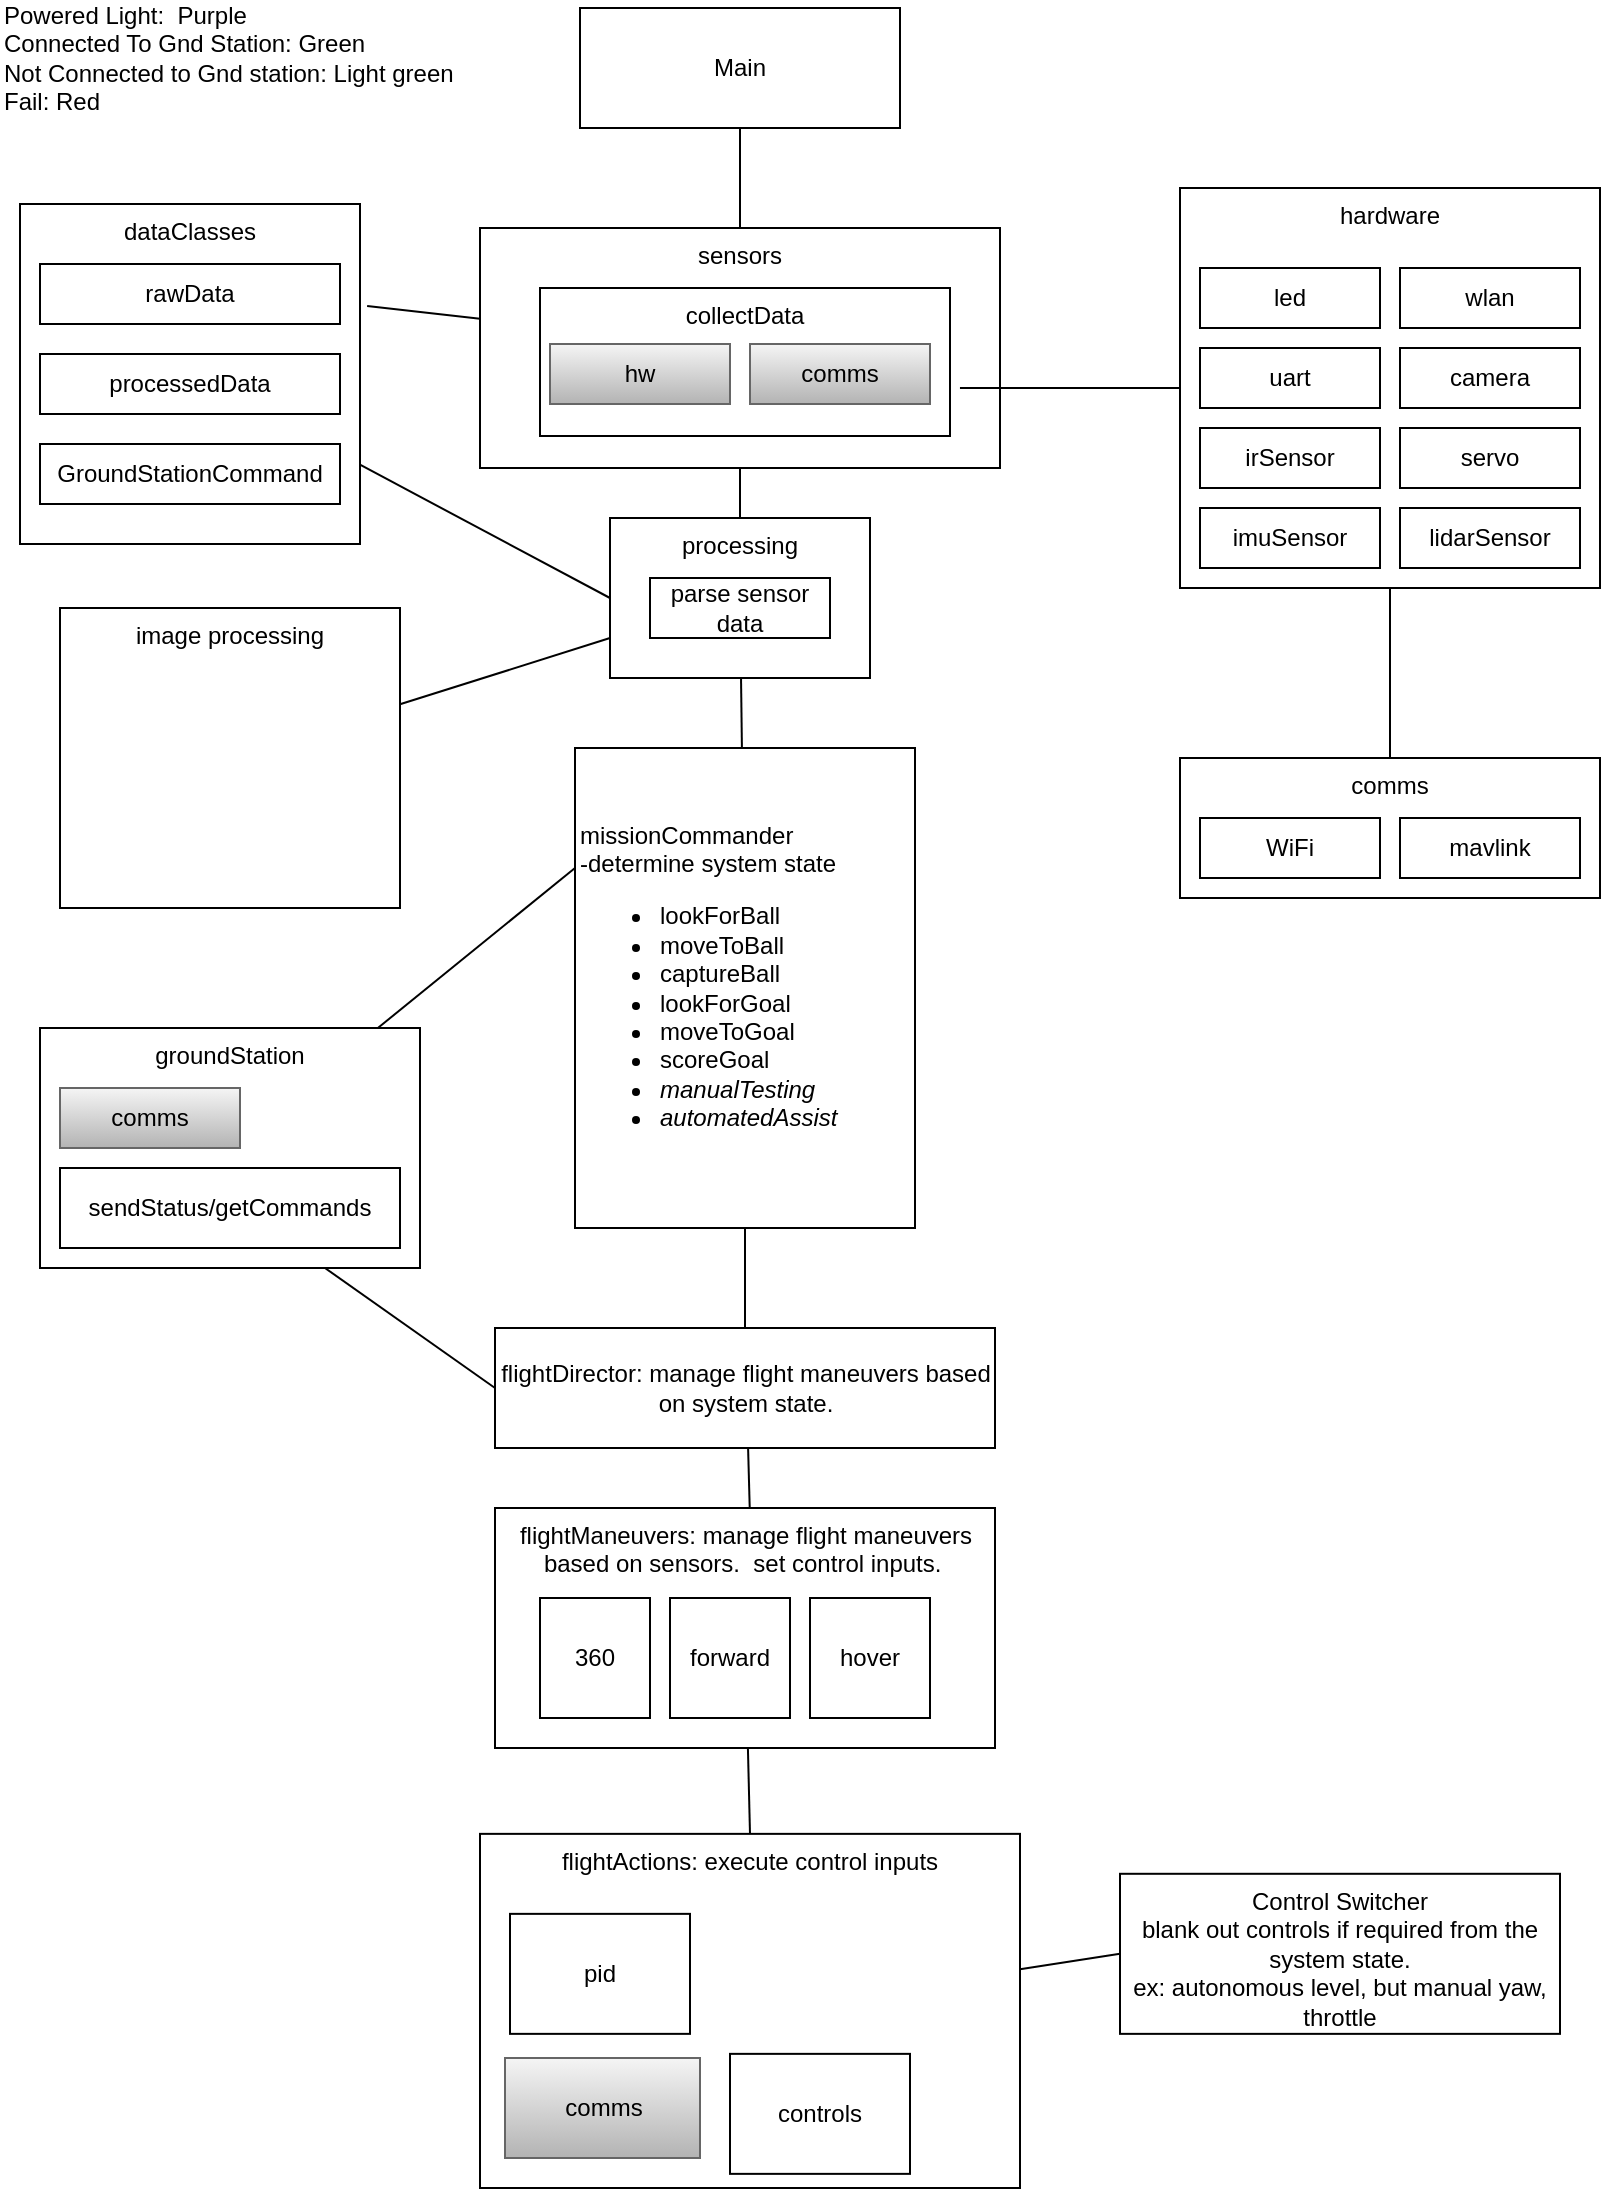 <mxfile>
    <diagram id="Q7u4f5cjRTNcx4XCTTsZ" name="Page-1">
        <mxGraphModel dx="656" dy="721" grid="1" gridSize="10" guides="1" tooltips="1" connect="1" arrows="1" fold="1" page="1" pageScale="1" pageWidth="850" pageHeight="1100" math="0" shadow="0">
            <root>
                <mxCell id="0"/>
                <mxCell id="1" parent="0"/>
                <mxCell id="8" value="" style="edgeStyle=none;html=1;endArrow=none;endFill=0;exitX=0.5;exitY=1;exitDx=0;exitDy=0;entryX=0.5;entryY=0;entryDx=0;entryDy=0;" parent="1" source="2" target="17" edge="1">
                    <mxGeometry relative="1" as="geometry">
                        <mxPoint x="349.31" y="180" as="sourcePoint"/>
                    </mxGeometry>
                </mxCell>
                <mxCell id="2" value="Main" style="rounded=0;whiteSpace=wrap;html=1;" parent="1" vertex="1">
                    <mxGeometry x="300" y="10" width="160" height="60" as="geometry"/>
                </mxCell>
                <mxCell id="9" value="" style="edgeStyle=none;html=1;endArrow=none;endFill=0;exitX=0.5;exitY=1;exitDx=0;exitDy=0;" parent="1" source="3" edge="1">
                    <mxGeometry relative="1" as="geometry">
                        <mxPoint x="398" y="622.93" as="sourcePoint"/>
                        <mxPoint x="382.5" y="672.93" as="targetPoint"/>
                    </mxGeometry>
                </mxCell>
                <mxCell id="3" value="missionCommander&lt;br&gt;-determine system state&lt;br&gt;&lt;ul&gt;&lt;li&gt;lookForBall&lt;/li&gt;&lt;li&gt;moveToBall&lt;/li&gt;&lt;li&gt;captureBall&lt;/li&gt;&lt;li&gt;lookForGoal&lt;/li&gt;&lt;li&gt;moveToGoal&lt;/li&gt;&lt;li&gt;scoreGoal&lt;/li&gt;&lt;li&gt;&lt;i&gt;manualTesting&lt;/i&gt;&lt;/li&gt;&lt;li&gt;&lt;i&gt;automatedAssist&lt;/i&gt;&lt;/li&gt;&lt;/ul&gt;" style="rounded=0;whiteSpace=wrap;html=1;align=left;" parent="1" vertex="1">
                    <mxGeometry x="297.5" y="380" width="170" height="240" as="geometry"/>
                </mxCell>
                <mxCell id="41" style="edgeStyle=none;html=1;entryX=0.5;entryY=0;entryDx=0;entryDy=0;endArrow=none;endFill=0;" parent="1" edge="1">
                    <mxGeometry relative="1" as="geometry">
                        <mxPoint x="383.315" y="702.93" as="sourcePoint"/>
                        <mxPoint x="385" y="765" as="targetPoint"/>
                    </mxGeometry>
                </mxCell>
                <mxCell id="48" style="edgeStyle=none;html=1;entryX=0.75;entryY=1;entryDx=0;entryDy=0;fontColor=#000000;endArrow=none;endFill=0;exitX=0;exitY=0.5;exitDx=0;exitDy=0;" parent="1" source="4" target="5" edge="1">
                    <mxGeometry relative="1" as="geometry"/>
                </mxCell>
                <mxCell id="4" value="flightDirector: manage flight maneuvers based on system state." style="rounded=0;whiteSpace=wrap;html=1;" parent="1" vertex="1">
                    <mxGeometry x="257.5" y="670.0" width="250" height="60" as="geometry"/>
                </mxCell>
                <mxCell id="47" style="edgeStyle=none;html=1;entryX=0;entryY=0.25;entryDx=0;entryDy=0;fontColor=#000000;endArrow=none;endFill=0;" parent="1" source="5" target="3" edge="1">
                    <mxGeometry relative="1" as="geometry"/>
                </mxCell>
                <mxCell id="5" value="groundStation" style="rounded=0;whiteSpace=wrap;html=1;verticalAlign=top;" parent="1" vertex="1">
                    <mxGeometry x="30" y="520" width="190" height="120" as="geometry"/>
                </mxCell>
                <mxCell id="63" style="edgeStyle=none;html=1;entryX=0;entryY=0.5;entryDx=0;entryDy=0;fontColor=#000000;endArrow=none;endFill=0;" parent="1" source="10" target="62" edge="1">
                    <mxGeometry relative="1" as="geometry"/>
                </mxCell>
                <mxCell id="10" value="flightActions: execute control inputs" style="rounded=0;whiteSpace=wrap;html=1;verticalAlign=top;" parent="1" vertex="1">
                    <mxGeometry x="250" y="922.93" width="270" height="177.07" as="geometry"/>
                </mxCell>
                <mxCell id="30" value="" style="edgeStyle=none;html=1;endArrow=none;endFill=0;entryX=0.5;entryY=0;entryDx=0;entryDy=0;" parent="1" source="11" target="10" edge="1">
                    <mxGeometry relative="1" as="geometry">
                        <mxPoint x="385" y="885" as="sourcePoint"/>
                    </mxGeometry>
                </mxCell>
                <mxCell id="11" value="flightManeuvers: manage flight maneuvers based on sensors.&amp;nbsp; set control inputs.&amp;nbsp;" style="rounded=0;whiteSpace=wrap;html=1;verticalAlign=top;" parent="1" vertex="1">
                    <mxGeometry x="257.5" y="760" width="250" height="120" as="geometry"/>
                </mxCell>
                <mxCell id="13" value="controls" style="rounded=0;whiteSpace=wrap;html=1;" parent="1" vertex="1">
                    <mxGeometry x="375" y="1032.93" width="90" height="60" as="geometry"/>
                </mxCell>
                <mxCell id="14" value="pid" style="rounded=0;whiteSpace=wrap;html=1;" parent="1" vertex="1">
                    <mxGeometry x="265" y="962.93" width="90" height="60" as="geometry"/>
                </mxCell>
                <mxCell id="15" value="360" style="rounded=0;whiteSpace=wrap;html=1;" parent="1" vertex="1">
                    <mxGeometry x="280" y="805" width="55" height="60" as="geometry"/>
                </mxCell>
                <mxCell id="16" value="forward" style="rounded=0;whiteSpace=wrap;html=1;" parent="1" vertex="1">
                    <mxGeometry x="345" y="805" width="60" height="60" as="geometry"/>
                </mxCell>
                <mxCell id="54" style="edgeStyle=none;html=1;entryX=0.5;entryY=0;entryDx=0;entryDy=0;fontColor=#000000;endArrow=none;endFill=0;" parent="1" source="17" target="49" edge="1">
                    <mxGeometry relative="1" as="geometry"/>
                </mxCell>
                <mxCell id="61" style="edgeStyle=none;html=1;entryX=1.021;entryY=0.3;entryDx=0;entryDy=0;entryPerimeter=0;fontColor=#000000;endArrow=none;endFill=0;" parent="1" source="17" target="55" edge="1">
                    <mxGeometry relative="1" as="geometry"/>
                </mxCell>
                <mxCell id="17" value="sensors" style="rounded=0;whiteSpace=wrap;html=1;verticalAlign=top;" parent="1" vertex="1">
                    <mxGeometry x="250" y="120" width="260" height="120" as="geometry"/>
                </mxCell>
                <mxCell id="39" style="edgeStyle=none;html=1;entryX=0.923;entryY=0.667;entryDx=0;entryDy=0;entryPerimeter=0;endArrow=none;endFill=0;" parent="1" source="20" target="17" edge="1">
                    <mxGeometry relative="1" as="geometry"/>
                </mxCell>
                <mxCell id="20" value="hardware" style="rounded=0;whiteSpace=wrap;html=1;verticalAlign=top;" parent="1" vertex="1">
                    <mxGeometry x="600" y="100" width="210" height="200" as="geometry"/>
                </mxCell>
                <mxCell id="21" value="led" style="rounded=0;whiteSpace=wrap;html=1;" parent="1" vertex="1">
                    <mxGeometry x="610" y="140" width="90" height="30" as="geometry"/>
                </mxCell>
                <mxCell id="22" value="wlan" style="rounded=0;whiteSpace=wrap;html=1;" parent="1" vertex="1">
                    <mxGeometry x="710" y="140" width="90" height="30" as="geometry"/>
                </mxCell>
                <mxCell id="23" value="uart" style="rounded=0;whiteSpace=wrap;html=1;" parent="1" vertex="1">
                    <mxGeometry x="610" y="180" width="90" height="30" as="geometry"/>
                </mxCell>
                <mxCell id="24" value="camera" style="rounded=0;whiteSpace=wrap;html=1;" parent="1" vertex="1">
                    <mxGeometry x="710" y="180" width="90" height="30" as="geometry"/>
                </mxCell>
                <mxCell id="25" value="irSensor" style="rounded=0;whiteSpace=wrap;html=1;" parent="1" vertex="1">
                    <mxGeometry x="610" y="220" width="90" height="30" as="geometry"/>
                </mxCell>
                <mxCell id="26" value="servo" style="rounded=0;whiteSpace=wrap;html=1;" parent="1" vertex="1">
                    <mxGeometry x="710" y="220" width="90" height="30" as="geometry"/>
                </mxCell>
                <mxCell id="28" value="imuSensor" style="rounded=0;whiteSpace=wrap;html=1;" parent="1" vertex="1">
                    <mxGeometry x="610" y="260" width="90" height="30" as="geometry"/>
                </mxCell>
                <mxCell id="29" value="hover" style="rounded=0;whiteSpace=wrap;html=1;" parent="1" vertex="1">
                    <mxGeometry x="415" y="805" width="60" height="60" as="geometry"/>
                </mxCell>
                <mxCell id="31" value="comms&lt;br&gt;" style="rounded=0;whiteSpace=wrap;html=1;verticalAlign=top;" parent="1" vertex="1">
                    <mxGeometry x="600" y="385" width="210" height="70" as="geometry"/>
                </mxCell>
                <mxCell id="32" value="WiFi&lt;span style=&quot;color: rgba(0 , 0 , 0 , 0) ; font-family: monospace ; font-size: 0px&quot;&gt;%3CmxGraphModel%3E%3Croot%3E%3CmxCell%20id%3D%220%22%2F%3E%3CmxCell%20id%3D%221%22%20parent%3D%220%22%2F%3E%3CmxCell%20id%3D%222%22%20value%3D%22servo%22%20style%3D%22rounded%3D0%3BwhiteSpace%3Dwrap%3Bhtml%3D1%3B%22%20vertex%3D%221%22%20parent%3D%221%22%3E%3CmxGeometry%20x%3D%22660%22%20y%3D%22290%22%20width%3D%2290%22%20height%3D%2230%22%20as%3D%22geometry%22%2F%3E%3C%2FmxCell%3E%3C%2Froot%3E%3C%2FmxGraphModel%3E&lt;/span&gt;" style="rounded=0;whiteSpace=wrap;html=1;" parent="1" vertex="1">
                    <mxGeometry x="610" y="415" width="90" height="30" as="geometry"/>
                </mxCell>
                <mxCell id="33" value="mavlink" style="rounded=0;whiteSpace=wrap;html=1;" parent="1" vertex="1">
                    <mxGeometry x="710" y="415" width="90" height="30" as="geometry"/>
                </mxCell>
                <mxCell id="35" value="collectData" style="rounded=0;whiteSpace=wrap;html=1;verticalAlign=top;" parent="1" vertex="1">
                    <mxGeometry x="280" y="150" width="205" height="74" as="geometry"/>
                </mxCell>
                <mxCell id="40" style="edgeStyle=none;html=1;entryX=0.5;entryY=0;entryDx=0;entryDy=0;endArrow=none;endFill=0;exitX=0.5;exitY=1;exitDx=0;exitDy=0;" parent="1" source="20" target="31" edge="1">
                    <mxGeometry relative="1" as="geometry">
                        <mxPoint x="610" y="182.282" as="sourcePoint"/>
                        <mxPoint x="449.98" y="140.04" as="targetPoint"/>
                    </mxGeometry>
                </mxCell>
                <mxCell id="42" value="sendStatus/getCommands" style="rounded=0;whiteSpace=wrap;html=1;" parent="1" vertex="1">
                    <mxGeometry x="40" y="590" width="170" height="40" as="geometry"/>
                </mxCell>
                <mxCell id="43" value="comms" style="rounded=0;whiteSpace=wrap;html=1;fillColor=#f5f5f5;strokeColor=#666666;gradientColor=#b3b3b3;fontColor=#000000;" parent="1" vertex="1">
                    <mxGeometry x="40" y="550" width="90" height="30" as="geometry"/>
                </mxCell>
                <mxCell id="44" value="hw" style="rounded=0;whiteSpace=wrap;html=1;fillColor=#f5f5f5;strokeColor=#666666;gradientColor=#b3b3b3;fontColor=#000000;" parent="1" vertex="1">
                    <mxGeometry x="285" y="178" width="90" height="30" as="geometry"/>
                </mxCell>
                <mxCell id="45" value="comms" style="rounded=0;whiteSpace=wrap;html=1;fillColor=#f5f5f5;strokeColor=#666666;gradientColor=#b3b3b3;fontColor=#000000;" parent="1" vertex="1">
                    <mxGeometry x="385" y="178" width="90" height="30" as="geometry"/>
                </mxCell>
                <mxCell id="46" value="comms" style="rounded=0;whiteSpace=wrap;html=1;fillColor=#f5f5f5;strokeColor=#666666;gradientColor=#b3b3b3;fontColor=#000000;" parent="1" vertex="1">
                    <mxGeometry x="262.5" y="1035" width="97.5" height="50" as="geometry"/>
                </mxCell>
                <mxCell id="60" value="" style="edgeStyle=none;html=1;fontColor=#000000;endArrow=none;endFill=0;" parent="1" source="49" target="3" edge="1">
                    <mxGeometry relative="1" as="geometry"/>
                </mxCell>
                <mxCell id="49" value="processing" style="rounded=0;whiteSpace=wrap;html=1;verticalAlign=top;" parent="1" vertex="1">
                    <mxGeometry x="315" y="265" width="130" height="80" as="geometry"/>
                </mxCell>
                <mxCell id="53" value="parse sensor data" style="rounded=0;whiteSpace=wrap;html=1;" parent="1" vertex="1">
                    <mxGeometry x="335" y="295" width="90" height="30" as="geometry"/>
                </mxCell>
                <mxCell id="59" style="edgeStyle=none;html=1;entryX=0;entryY=0.5;entryDx=0;entryDy=0;fontColor=#000000;endArrow=none;endFill=0;" parent="1" source="55" target="49" edge="1">
                    <mxGeometry relative="1" as="geometry"/>
                </mxCell>
                <mxCell id="55" value="dataClasses" style="rounded=0;whiteSpace=wrap;html=1;verticalAlign=top;" parent="1" vertex="1">
                    <mxGeometry x="20" y="108" width="170" height="170" as="geometry"/>
                </mxCell>
                <mxCell id="56" value="rawData" style="rounded=0;whiteSpace=wrap;html=1;" parent="1" vertex="1">
                    <mxGeometry x="30" y="138" width="150" height="30" as="geometry"/>
                </mxCell>
                <mxCell id="57" value="processedData" style="rounded=0;whiteSpace=wrap;html=1;" parent="1" vertex="1">
                    <mxGeometry x="30" y="183" width="150" height="30" as="geometry"/>
                </mxCell>
                <mxCell id="58" value="GroundStationCommand" style="rounded=0;whiteSpace=wrap;html=1;" parent="1" vertex="1">
                    <mxGeometry x="30" y="228" width="150" height="30" as="geometry"/>
                </mxCell>
                <mxCell id="62" value="Control Switcher&lt;br&gt;blank out controls if required from the system state.&lt;br&gt;ex: autonomous level, but manual yaw, throttle" style="rounded=0;whiteSpace=wrap;html=1;verticalAlign=top;" parent="1" vertex="1">
                    <mxGeometry x="570" y="942.9" width="220" height="80.03" as="geometry"/>
                </mxCell>
                <mxCell id="65" style="edgeStyle=none;html=1;entryX=0;entryY=0.75;entryDx=0;entryDy=0;fontColor=#000000;endArrow=none;endFill=0;" parent="1" source="64" target="49" edge="1">
                    <mxGeometry relative="1" as="geometry"/>
                </mxCell>
                <mxCell id="64" value="image processing" style="rounded=0;whiteSpace=wrap;html=1;verticalAlign=top;" parent="1" vertex="1">
                    <mxGeometry x="40" y="310" width="170" height="150" as="geometry"/>
                </mxCell>
                <mxCell id="66" value="lidarSensor" style="rounded=0;whiteSpace=wrap;html=1;" vertex="1" parent="1">
                    <mxGeometry x="710" y="260" width="90" height="30" as="geometry"/>
                </mxCell>
                <mxCell id="CNrXOmuiP04KgK6dPjY7-66" value="Powered Light:&amp;nbsp; Purple&lt;br&gt;Connected To Gnd Station: Green&lt;br&gt;Not Connected to Gnd station: Light green&lt;br&gt;Fail: Red" style="text;html=1;strokeColor=none;fillColor=none;align=left;verticalAlign=middle;whiteSpace=wrap;rounded=0;" vertex="1" parent="1">
                    <mxGeometry x="10" y="20" width="240" height="30" as="geometry"/>
                </mxCell>
            </root>
        </mxGraphModel>
    </diagram>
</mxfile>